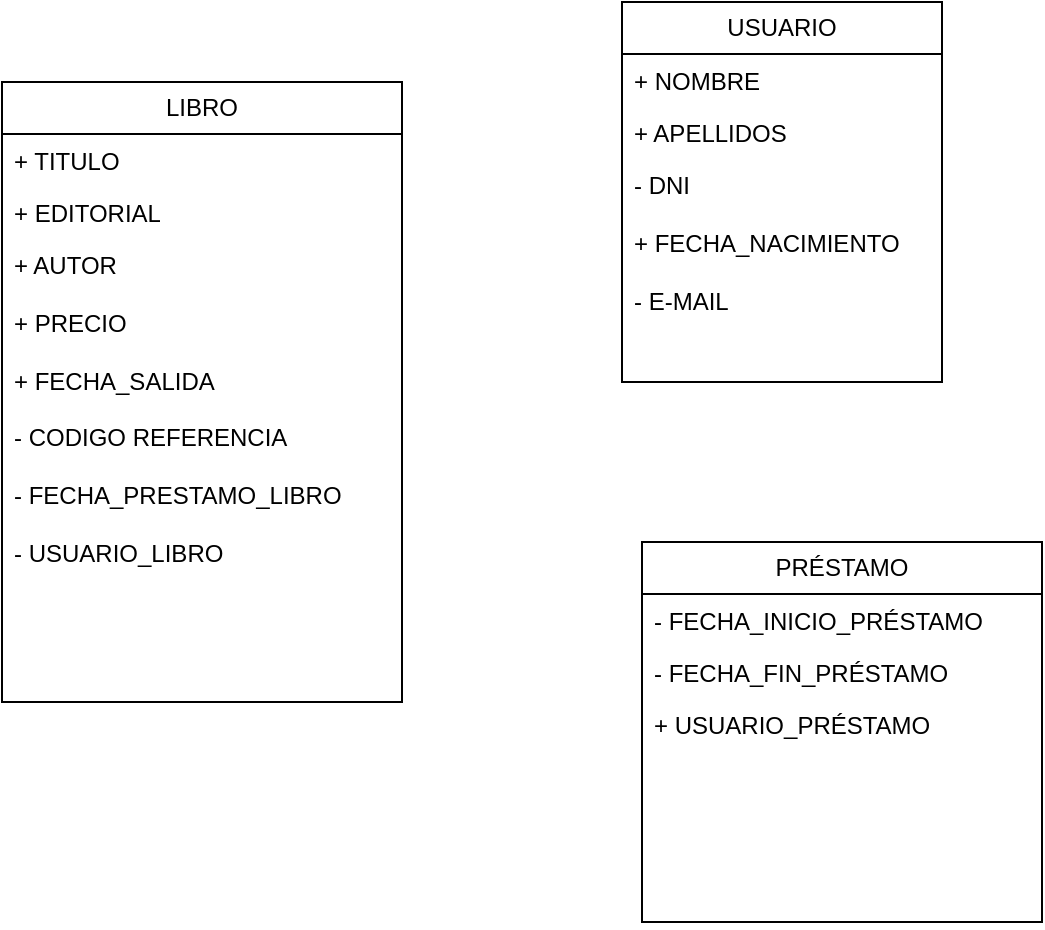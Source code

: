 <mxfile version="26.1.0">
  <diagram name="Página-1" id="j_jqPNKohHYvGbL0wKI8">
    <mxGraphModel dx="1050" dy="522" grid="1" gridSize="10" guides="1" tooltips="1" connect="1" arrows="1" fold="1" page="1" pageScale="1" pageWidth="827" pageHeight="1169" math="0" shadow="0">
      <root>
        <mxCell id="0" />
        <mxCell id="1" parent="0" />
        <mxCell id="0tj7cQk8wg4w0VY38CRF-1" value="LIBRO" style="swimlane;fontStyle=0;childLayout=stackLayout;horizontal=1;startSize=26;fillColor=none;horizontalStack=0;resizeParent=1;resizeParentMax=0;resizeLast=0;collapsible=1;marginBottom=0;whiteSpace=wrap;html=1;" vertex="1" parent="1">
          <mxGeometry x="70" y="100" width="200" height="310" as="geometry">
            <mxRectangle x="70" y="100" width="80" height="30" as="alternateBounds" />
          </mxGeometry>
        </mxCell>
        <mxCell id="0tj7cQk8wg4w0VY38CRF-2" value="+ TITULO" style="text;strokeColor=none;fillColor=none;align=left;verticalAlign=top;spacingLeft=4;spacingRight=4;overflow=hidden;rotatable=0;points=[[0,0.5],[1,0.5]];portConstraint=eastwest;whiteSpace=wrap;html=1;" vertex="1" parent="0tj7cQk8wg4w0VY38CRF-1">
          <mxGeometry y="26" width="200" height="26" as="geometry" />
        </mxCell>
        <mxCell id="0tj7cQk8wg4w0VY38CRF-3" value="+ EDITORIAL" style="text;strokeColor=none;fillColor=none;align=left;verticalAlign=top;spacingLeft=4;spacingRight=4;overflow=hidden;rotatable=0;points=[[0,0.5],[1,0.5]];portConstraint=eastwest;whiteSpace=wrap;html=1;" vertex="1" parent="0tj7cQk8wg4w0VY38CRF-1">
          <mxGeometry y="52" width="200" height="26" as="geometry" />
        </mxCell>
        <mxCell id="0tj7cQk8wg4w0VY38CRF-4" value="+ AUTOR&lt;div&gt;&lt;br&gt;&lt;/div&gt;&lt;div&gt;+ PRECIO&lt;/div&gt;&lt;div&gt;&lt;br&gt;&lt;/div&gt;&lt;div&gt;+ FECHA_SALIDA&lt;/div&gt;&lt;div&gt;&lt;br&gt;&lt;/div&gt;&lt;div&gt;- CODIGO REFERENCIA&lt;/div&gt;&lt;div&gt;&lt;br&gt;&lt;/div&gt;&lt;div&gt;- FECHA_PRESTAMO_LIBRO&lt;/div&gt;&lt;div&gt;&lt;br&gt;&lt;/div&gt;&lt;div&gt;- USUARIO_LIBRO&lt;/div&gt;" style="text;strokeColor=none;fillColor=none;align=left;verticalAlign=top;spacingLeft=4;spacingRight=4;overflow=hidden;rotatable=0;points=[[0,0.5],[1,0.5]];portConstraint=eastwest;whiteSpace=wrap;html=1;" vertex="1" parent="0tj7cQk8wg4w0VY38CRF-1">
          <mxGeometry y="78" width="200" height="232" as="geometry" />
        </mxCell>
        <mxCell id="0tj7cQk8wg4w0VY38CRF-5" value="USUARIO" style="swimlane;fontStyle=0;childLayout=stackLayout;horizontal=1;startSize=26;fillColor=none;horizontalStack=0;resizeParent=1;resizeParentMax=0;resizeLast=0;collapsible=1;marginBottom=0;whiteSpace=wrap;html=1;" vertex="1" parent="1">
          <mxGeometry x="380" y="60" width="160" height="190" as="geometry" />
        </mxCell>
        <mxCell id="0tj7cQk8wg4w0VY38CRF-6" value="+ NOMBRE" style="text;strokeColor=none;fillColor=none;align=left;verticalAlign=top;spacingLeft=4;spacingRight=4;overflow=hidden;rotatable=0;points=[[0,0.5],[1,0.5]];portConstraint=eastwest;whiteSpace=wrap;html=1;" vertex="1" parent="0tj7cQk8wg4w0VY38CRF-5">
          <mxGeometry y="26" width="160" height="26" as="geometry" />
        </mxCell>
        <mxCell id="0tj7cQk8wg4w0VY38CRF-7" value="+ APELLIDOS" style="text;strokeColor=none;fillColor=none;align=left;verticalAlign=top;spacingLeft=4;spacingRight=4;overflow=hidden;rotatable=0;points=[[0,0.5],[1,0.5]];portConstraint=eastwest;whiteSpace=wrap;html=1;" vertex="1" parent="0tj7cQk8wg4w0VY38CRF-5">
          <mxGeometry y="52" width="160" height="26" as="geometry" />
        </mxCell>
        <mxCell id="0tj7cQk8wg4w0VY38CRF-8" value="- DNI&lt;div&gt;&lt;br&gt;&lt;/div&gt;&lt;div&gt;+ FECHA_NACIMIENTO&lt;/div&gt;&lt;div&gt;&lt;br&gt;&lt;/div&gt;&lt;div&gt;- E-MAIL&lt;/div&gt;" style="text;strokeColor=none;fillColor=none;align=left;verticalAlign=top;spacingLeft=4;spacingRight=4;overflow=hidden;rotatable=0;points=[[0,0.5],[1,0.5]];portConstraint=eastwest;whiteSpace=wrap;html=1;" vertex="1" parent="0tj7cQk8wg4w0VY38CRF-5">
          <mxGeometry y="78" width="160" height="112" as="geometry" />
        </mxCell>
        <mxCell id="0tj7cQk8wg4w0VY38CRF-9" value="PRÉSTAMO" style="swimlane;fontStyle=0;childLayout=stackLayout;horizontal=1;startSize=26;fillColor=none;horizontalStack=0;resizeParent=1;resizeParentMax=0;resizeLast=0;collapsible=1;marginBottom=0;whiteSpace=wrap;html=1;" vertex="1" parent="1">
          <mxGeometry x="390" y="330" width="200" height="190" as="geometry" />
        </mxCell>
        <mxCell id="0tj7cQk8wg4w0VY38CRF-10" value="- FECHA_INICIO_PRÉSTAMO" style="text;strokeColor=none;fillColor=none;align=left;verticalAlign=top;spacingLeft=4;spacingRight=4;overflow=hidden;rotatable=0;points=[[0,0.5],[1,0.5]];portConstraint=eastwest;whiteSpace=wrap;html=1;" vertex="1" parent="0tj7cQk8wg4w0VY38CRF-9">
          <mxGeometry y="26" width="200" height="26" as="geometry" />
        </mxCell>
        <mxCell id="0tj7cQk8wg4w0VY38CRF-11" value="- FECHA_FIN_PRÉSTAMO" style="text;strokeColor=none;fillColor=none;align=left;verticalAlign=top;spacingLeft=4;spacingRight=4;overflow=hidden;rotatable=0;points=[[0,0.5],[1,0.5]];portConstraint=eastwest;whiteSpace=wrap;html=1;" vertex="1" parent="0tj7cQk8wg4w0VY38CRF-9">
          <mxGeometry y="52" width="200" height="26" as="geometry" />
        </mxCell>
        <mxCell id="0tj7cQk8wg4w0VY38CRF-12" value="+ USUARIO_PRÉSTAMO" style="text;strokeColor=none;fillColor=none;align=left;verticalAlign=top;spacingLeft=4;spacingRight=4;overflow=hidden;rotatable=0;points=[[0,0.5],[1,0.5]];portConstraint=eastwest;whiteSpace=wrap;html=1;" vertex="1" parent="0tj7cQk8wg4w0VY38CRF-9">
          <mxGeometry y="78" width="200" height="112" as="geometry" />
        </mxCell>
      </root>
    </mxGraphModel>
  </diagram>
</mxfile>
